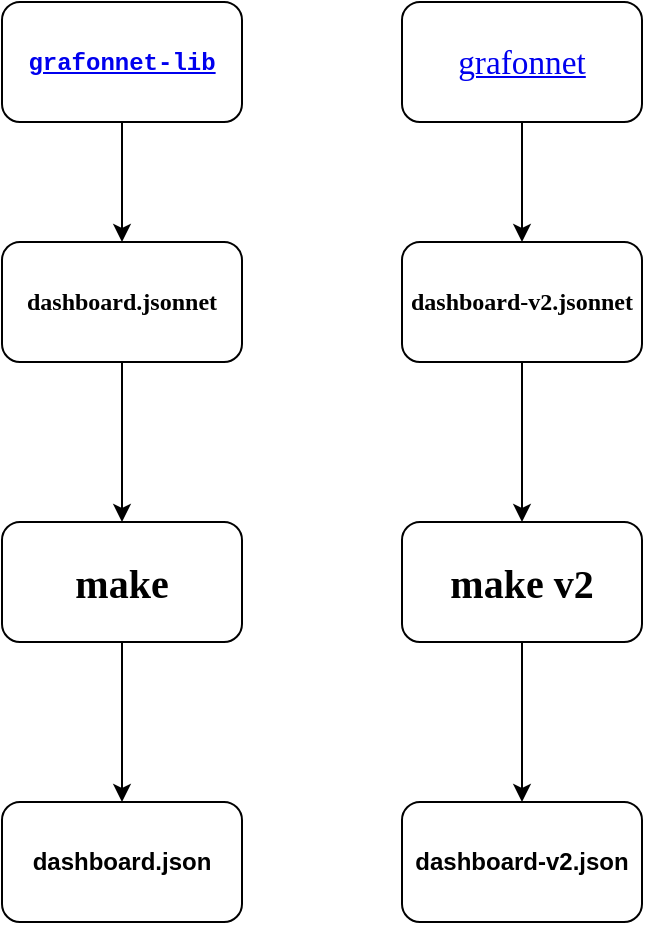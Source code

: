 <mxfile version="22.1.18" type="github">
  <diagram name="Page-1" id="-x9b_VGvwz7-fTDDV363">
    <mxGraphModel dx="2074" dy="1180" grid="1" gridSize="10" guides="1" tooltips="1" connect="1" arrows="1" fold="1" page="1" pageScale="1" pageWidth="850" pageHeight="1100" math="0" shadow="0">
      <root>
        <mxCell id="0" />
        <mxCell id="1" parent="0" />
        <mxCell id="7yLj9LJbzZn_QPgWSFJ5-5" value="" style="edgeStyle=orthogonalEdgeStyle;rounded=0;orthogonalLoop=1;jettySize=auto;html=1;" edge="1" parent="1" source="7yLj9LJbzZn_QPgWSFJ5-2" target="7yLj9LJbzZn_QPgWSFJ5-4">
          <mxGeometry relative="1" as="geometry" />
        </mxCell>
        <mxCell id="7yLj9LJbzZn_QPgWSFJ5-2" value="&lt;font face=&quot;Comic Sans MS&quot;&gt;&lt;b&gt;dashboard.jsonnet&lt;/b&gt;&lt;/font&gt;" style="rounded=1;whiteSpace=wrap;html=1;" vertex="1" parent="1">
          <mxGeometry x="10" y="410" width="120" height="60" as="geometry" />
        </mxCell>
        <mxCell id="7yLj9LJbzZn_QPgWSFJ5-7" value="" style="edgeStyle=orthogonalEdgeStyle;rounded=0;orthogonalLoop=1;jettySize=auto;html=1;" edge="1" parent="1" source="7yLj9LJbzZn_QPgWSFJ5-3" target="7yLj9LJbzZn_QPgWSFJ5-6">
          <mxGeometry relative="1" as="geometry" />
        </mxCell>
        <mxCell id="7yLj9LJbzZn_QPgWSFJ5-3" value="&lt;b&gt;&lt;font face=&quot;Comic Sans MS&quot;&gt;dashboard-v2.jsonnet&lt;/font&gt;&lt;/b&gt;" style="rounded=1;whiteSpace=wrap;html=1;" vertex="1" parent="1">
          <mxGeometry x="210" y="410" width="120" height="60" as="geometry" />
        </mxCell>
        <mxCell id="7yLj9LJbzZn_QPgWSFJ5-9" value="" style="edgeStyle=orthogonalEdgeStyle;rounded=0;orthogonalLoop=1;jettySize=auto;html=1;" edge="1" parent="1" source="7yLj9LJbzZn_QPgWSFJ5-4" target="7yLj9LJbzZn_QPgWSFJ5-8">
          <mxGeometry relative="1" as="geometry" />
        </mxCell>
        <mxCell id="7yLj9LJbzZn_QPgWSFJ5-4" value="&lt;b style=&quot;&quot;&gt;&lt;font style=&quot;font-size: 20px;&quot; face=&quot;Comic Sans MS&quot;&gt;make&lt;/font&gt;&lt;/b&gt;" style="rounded=1;whiteSpace=wrap;html=1;" vertex="1" parent="1">
          <mxGeometry x="10" y="550" width="120" height="60" as="geometry" />
        </mxCell>
        <mxCell id="7yLj9LJbzZn_QPgWSFJ5-11" value="" style="edgeStyle=orthogonalEdgeStyle;rounded=0;orthogonalLoop=1;jettySize=auto;html=1;" edge="1" parent="1" source="7yLj9LJbzZn_QPgWSFJ5-6" target="7yLj9LJbzZn_QPgWSFJ5-10">
          <mxGeometry relative="1" as="geometry" />
        </mxCell>
        <mxCell id="7yLj9LJbzZn_QPgWSFJ5-6" value="&lt;font face=&quot;Comic Sans MS&quot; style=&quot;font-size: 20px;&quot;&gt;&lt;b&gt;make v2&lt;/b&gt;&lt;/font&gt;" style="whiteSpace=wrap;html=1;rounded=1;" vertex="1" parent="1">
          <mxGeometry x="210" y="550" width="120" height="60" as="geometry" />
        </mxCell>
        <mxCell id="7yLj9LJbzZn_QPgWSFJ5-8" value="&lt;b style=&quot;border-color: var(--border-color);&quot;&gt;dashboard.json&lt;/b&gt;" style="whiteSpace=wrap;html=1;rounded=1;" vertex="1" parent="1">
          <mxGeometry x="10" y="690" width="120" height="60" as="geometry" />
        </mxCell>
        <mxCell id="7yLj9LJbzZn_QPgWSFJ5-10" value="&lt;b&gt;dashboard-v2.json&lt;/b&gt;" style="whiteSpace=wrap;html=1;rounded=1;" vertex="1" parent="1">
          <mxGeometry x="210" y="690" width="120" height="60" as="geometry" />
        </mxCell>
        <mxCell id="7yLj9LJbzZn_QPgWSFJ5-13" value="" style="edgeStyle=orthogonalEdgeStyle;rounded=0;orthogonalLoop=1;jettySize=auto;html=1;" edge="1" parent="1" source="7yLj9LJbzZn_QPgWSFJ5-12" target="7yLj9LJbzZn_QPgWSFJ5-2">
          <mxGeometry relative="1" as="geometry" />
        </mxCell>
        <mxCell id="7yLj9LJbzZn_QPgWSFJ5-12" value="&lt;font face=&quot;Courier New&quot;&gt;&lt;b&gt;&lt;a href=&quot;https://github.com/grafana/grafonnet-lib&quot;&gt;grafonnet-lib&lt;/a&gt;&lt;/b&gt;&lt;/font&gt;" style="rounded=1;whiteSpace=wrap;html=1;" vertex="1" parent="1">
          <mxGeometry x="10" y="290" width="120" height="60" as="geometry" />
        </mxCell>
        <mxCell id="7yLj9LJbzZn_QPgWSFJ5-15" value="" style="edgeStyle=orthogonalEdgeStyle;rounded=0;orthogonalLoop=1;jettySize=auto;html=1;" edge="1" parent="1" source="7yLj9LJbzZn_QPgWSFJ5-14" target="7yLj9LJbzZn_QPgWSFJ5-3">
          <mxGeometry relative="1" as="geometry" />
        </mxCell>
        <mxCell id="7yLj9LJbzZn_QPgWSFJ5-14" value="&lt;font size=&quot;1&quot; face=&quot;Comic Sans MS&quot;&gt;&lt;a style=&quot;&quot; href=&quot;https://github.com/grafana/grafonnet&quot;&gt;&lt;span style=&quot;font-size: 16.667px;&quot;&gt;grafonnet&lt;/span&gt;&lt;/a&gt;&lt;/font&gt;" style="rounded=1;whiteSpace=wrap;html=1;" vertex="1" parent="1">
          <mxGeometry x="210" y="290" width="120" height="60" as="geometry" />
        </mxCell>
      </root>
    </mxGraphModel>
  </diagram>
</mxfile>
